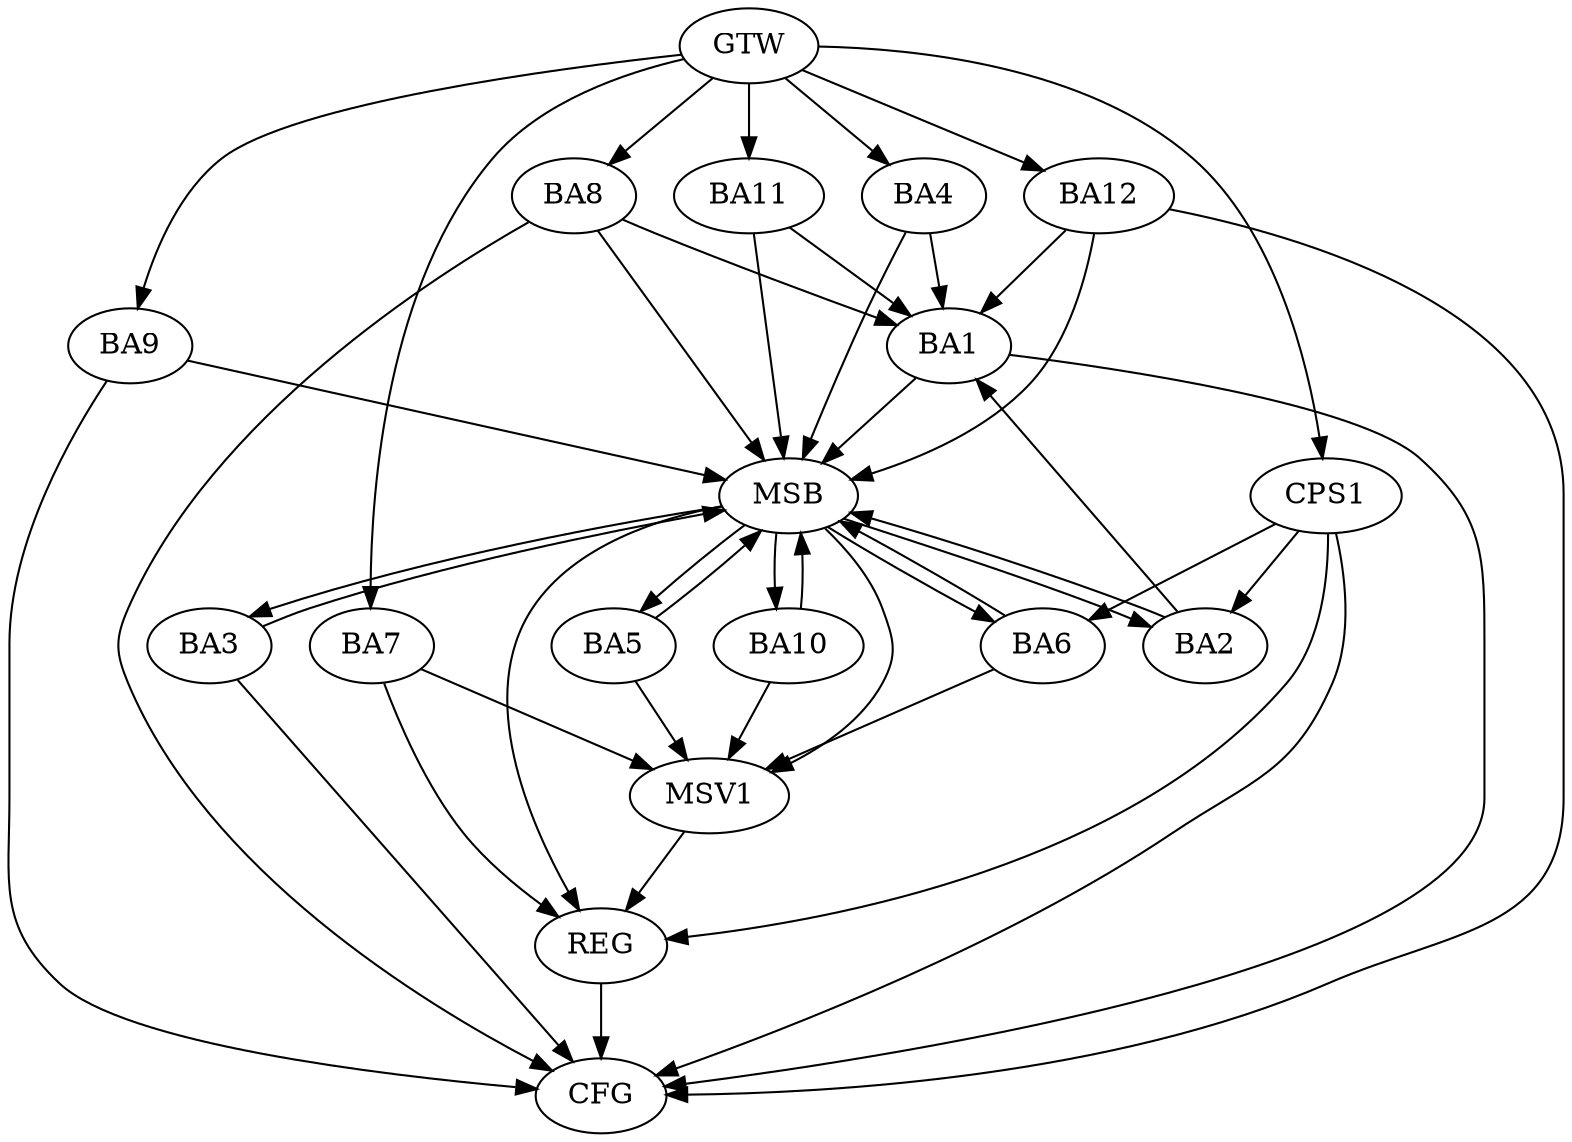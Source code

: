 strict digraph G {
  BA1 [ label="BA1" ];
  BA2 [ label="BA2" ];
  BA3 [ label="BA3" ];
  BA4 [ label="BA4" ];
  BA5 [ label="BA5" ];
  BA6 [ label="BA6" ];
  BA7 [ label="BA7" ];
  BA8 [ label="BA8" ];
  BA9 [ label="BA9" ];
  BA10 [ label="BA10" ];
  BA11 [ label="BA11" ];
  BA12 [ label="BA12" ];
  CPS1 [ label="CPS1" ];
  GTW [ label="GTW" ];
  REG [ label="REG" ];
  MSB [ label="MSB" ];
  CFG [ label="CFG" ];
  MSV1 [ label="MSV1" ];
  CPS1 -> BA6;
  CPS1 -> BA2;
  GTW -> BA4;
  GTW -> BA7;
  GTW -> BA8;
  GTW -> BA9;
  GTW -> BA11;
  GTW -> BA12;
  GTW -> CPS1;
  BA7 -> REG;
  CPS1 -> REG;
  BA1 -> MSB;
  MSB -> BA2;
  MSB -> REG;
  BA2 -> MSB;
  BA3 -> MSB;
  BA4 -> MSB;
  MSB -> BA3;
  BA5 -> MSB;
  BA6 -> MSB;
  BA8 -> MSB;
  BA9 -> MSB;
  BA10 -> MSB;
  MSB -> BA6;
  BA11 -> MSB;
  MSB -> BA10;
  BA12 -> MSB;
  MSB -> BA5;
  BA12 -> CFG;
  BA3 -> CFG;
  CPS1 -> CFG;
  BA8 -> CFG;
  BA9 -> CFG;
  BA1 -> CFG;
  REG -> CFG;
  BA8 -> BA1;
  BA12 -> BA1;
  BA2 -> BA1;
  BA11 -> BA1;
  BA4 -> BA1;
  BA7 -> MSV1;
  MSB -> MSV1;
  BA5 -> MSV1;
  BA10 -> MSV1;
  BA6 -> MSV1;
  MSV1 -> REG;
}
